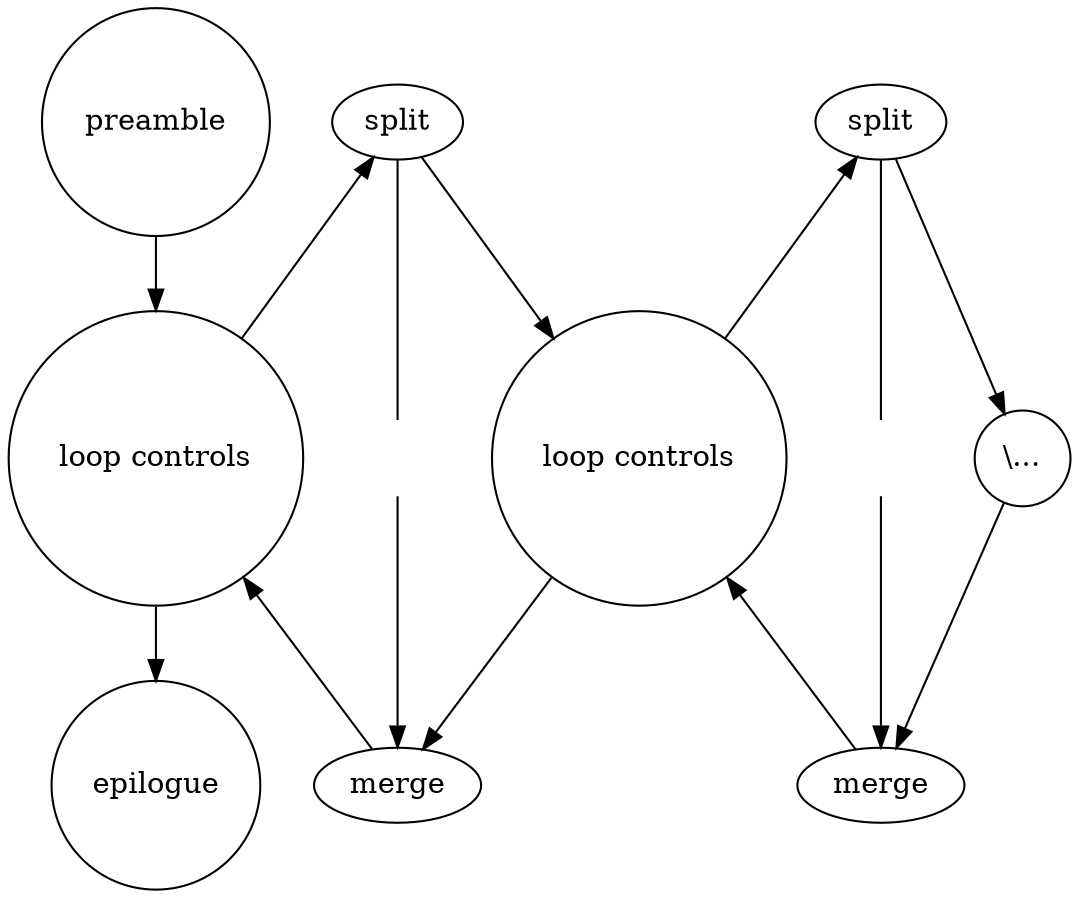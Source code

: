 digraph{
#include
  rankdir = TB;

  pre[label="preamble",shape="circle"]
  epi[label="epilogue",shape="circle"]
  pre -> controls -> epi;


  controls[label="loop controls",shape="circle"]
  a[style=invis];
  b[label="loop controls"];
  e[label="merge"];
  f[label="split"];
  f -> a[dir=none];
  f -> b;
  a -> e;
  b -> e;
 f -> controls[dir=back];
 controls -> e[dir=back];
  //b -> c;
  //d -> b;

  b[label="loop controls",shape="circle"]
  ca[style=invis];
  cb[label="\\...",shape="circle"];
  ce[label="merge"];
  cf[label="split"];
  cf -> ca[dir=none];
  cf -> cb;
  ca -> ce;
  cb -> ce;
 cf -> b[dir=back];
 b -> ce[dir=back];


}
